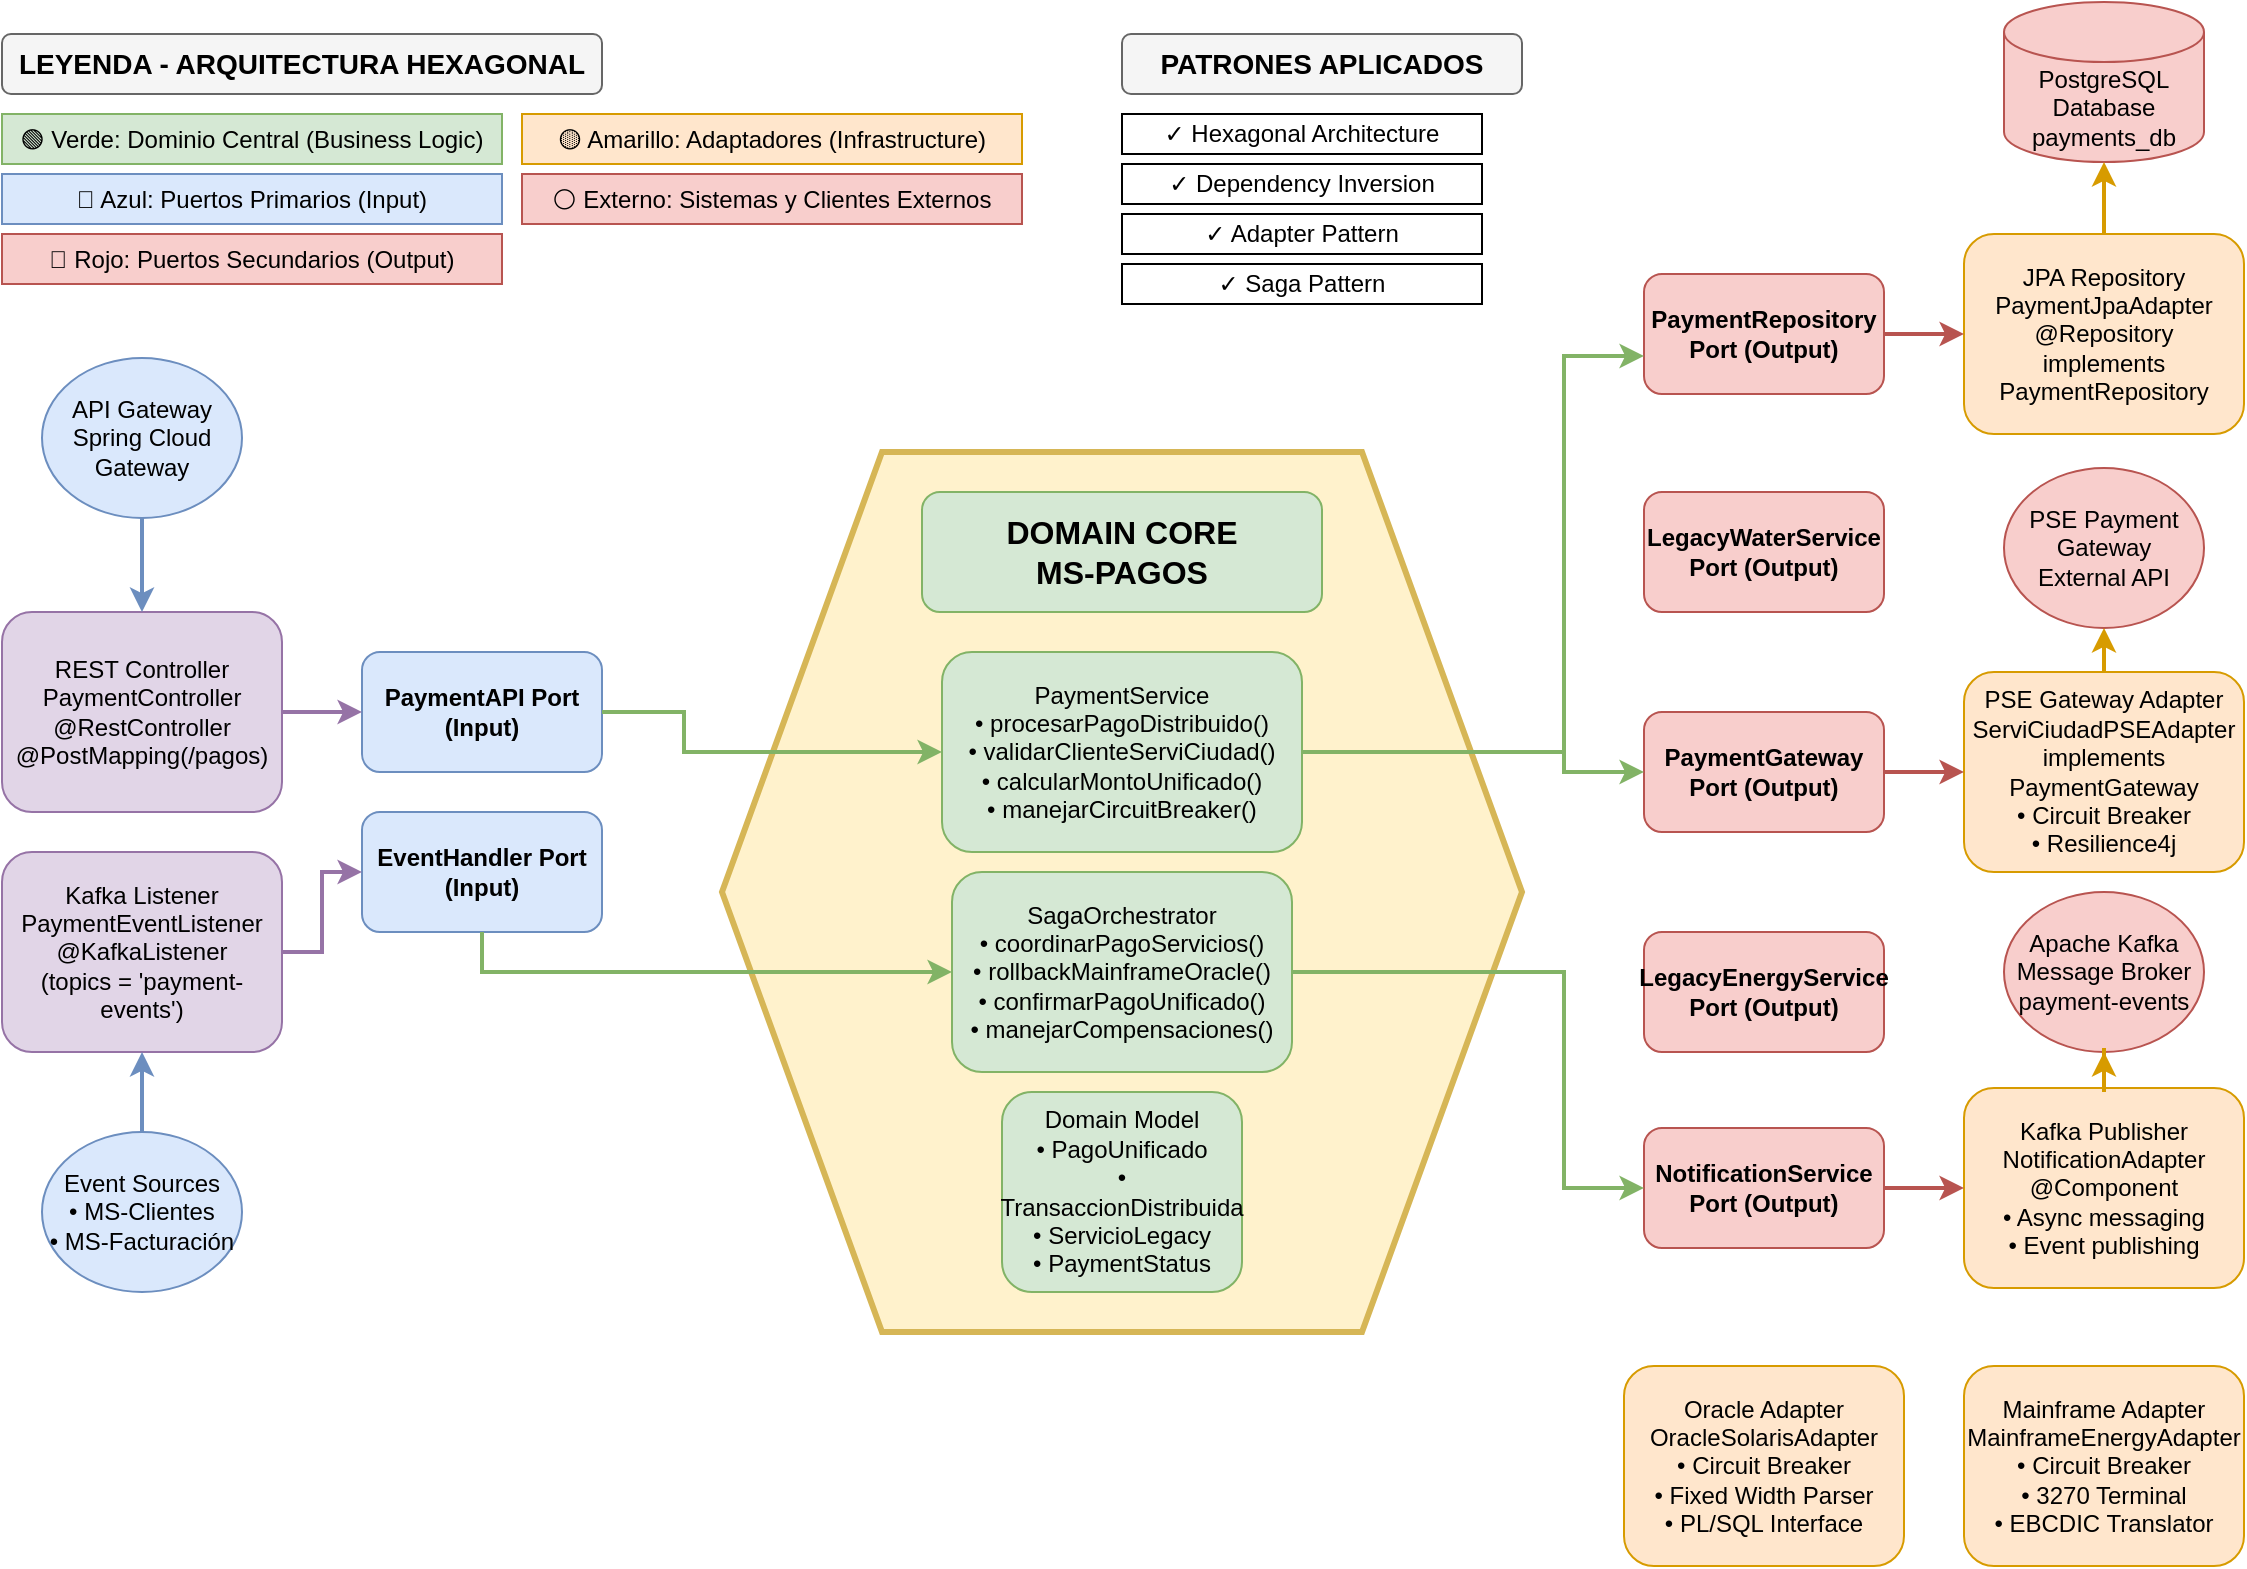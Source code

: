 <mxfile version="28.0.6">
  <diagram name="Arquitectura Hexagonal - MS Pagos" id="n73HJ-y4BJk0kBj2-iCW">
    <mxGraphModel dx="1603" dy="889" grid="1" gridSize="10" guides="1" tooltips="1" connect="1" arrows="1" fold="1" page="1" pageScale="1" pageWidth="1169" pageHeight="827" math="0" shadow="0">
      <root>
        <mxCell id="0" />
        <mxCell id="1" parent="0" />
        <mxCell id="b96lccf1VjKM-lZpHiOj-1" value="" style="shape=hexagon;perimeter=hexagonPerimeter2;whiteSpace=wrap;html=1;fixedSize=1;size=80;fillColor=#fff2cc;strokeColor=#d6b656;strokeWidth=3;" vertex="1" parent="1">
          <mxGeometry x="379" y="236" width="400" height="440" as="geometry" />
        </mxCell>
        <mxCell id="b96lccf1VjKM-lZpHiOj-2" value="DOMAIN CORE&#xa;MS-PAGOS" style="rounded=1;whiteSpace=wrap;html=1;fillColor=#d5e8d4;strokeColor=#82b366;fontSize=16;fontStyle=1;" vertex="1" parent="1">
          <mxGeometry x="479" y="256" width="200" height="60" as="geometry" />
        </mxCell>
        <mxCell id="b96lccf1VjKM-lZpHiOj-3" value="PaymentService&#xa;• procesarPagoDistribuido()&#xa;• validarClienteServiCiudad()&#xa;• calcularMontoUnificado()&#xa;• manejarCircuitBreaker()" style="rounded=1;whiteSpace=wrap;html=1;fillColor=#d5e8d4;strokeColor=#82b366;" vertex="1" parent="1">
          <mxGeometry x="489" y="336" width="180" height="100" as="geometry" />
        </mxCell>
        <mxCell id="b96lccf1VjKM-lZpHiOj-4" value="SagaOrchestrator&#xa;• coordinarPagoServicios()&#xa;• rollbackMainframeOracle()&#xa;• confirmarPagoUnificado()&#xa;• manejarCompensaciones()" style="rounded=1;whiteSpace=wrap;html=1;fillColor=#d5e8d4;strokeColor=#82b366;" vertex="1" parent="1">
          <mxGeometry x="494" y="446" width="170" height="100" as="geometry" />
        </mxCell>
        <mxCell id="b96lccf1VjKM-lZpHiOj-5" value="Domain Model&#xa;• PagoUnificado&#xa;• TransaccionDistribuida&#xa;• ServicioLegacy&#xa;• PaymentStatus" style="rounded=1;whiteSpace=wrap;html=1;fillColor=#d5e8d4;strokeColor=#82b366;" vertex="1" parent="1">
          <mxGeometry x="519" y="556" width="120" height="100" as="geometry" />
        </mxCell>
        <mxCell id="b96lccf1VjKM-lZpHiOj-6" value="PaymentAPI Port&#xa;(Input)" style="rounded=1;whiteSpace=wrap;html=1;fillColor=#dae8fc;strokeColor=#6c8ebf;fontStyle=1;" vertex="1" parent="1">
          <mxGeometry x="199" y="336" width="120" height="60" as="geometry" />
        </mxCell>
        <mxCell id="b96lccf1VjKM-lZpHiOj-7" value="EventHandler Port&#xa;(Input)" style="rounded=1;whiteSpace=wrap;html=1;fillColor=#dae8fc;strokeColor=#6c8ebf;fontStyle=1;" vertex="1" parent="1">
          <mxGeometry x="199" y="416" width="120" height="60" as="geometry" />
        </mxCell>
        <mxCell id="b96lccf1VjKM-lZpHiOj-8" value="PaymentRepository&#xa;Port (Output)" style="rounded=1;whiteSpace=wrap;html=1;fillColor=#f8cecc;strokeColor=#b85450;fontStyle=1;" vertex="1" parent="1">
          <mxGeometry x="840" y="147" width="120" height="60" as="geometry" />
        </mxCell>
        <mxCell id="b96lccf1VjKM-lZpHiOj-9" value="PaymentGateway&#xa;Port (Output)" style="rounded=1;whiteSpace=wrap;html=1;fillColor=#f8cecc;strokeColor=#b85450;fontStyle=1;" vertex="1" parent="1">
          <mxGeometry x="840" y="366" width="120" height="60" as="geometry" />
        </mxCell>
        <mxCell id="b96lccf1VjKM-lZpHiOj-10" value="NotificationService&#xa;Port (Output)" style="rounded=1;whiteSpace=wrap;html=1;fillColor=#f8cecc;strokeColor=#b85450;fontStyle=1;" vertex="1" parent="1">
          <mxGeometry x="840" y="574" width="120" height="60" as="geometry" />
        </mxCell>
        <mxCell id="b96lccf1VjKM-lZpHiOj-11" value="LegacyEnergyService&#xa;Port (Output)" style="rounded=1;whiteSpace=wrap;html=1;fillColor=#f8cecc;strokeColor=#b85450;fontStyle=1;" vertex="1" parent="1">
          <mxGeometry x="840" y="476" width="120" height="60" as="geometry" />
        </mxCell>
        <mxCell id="b96lccf1VjKM-lZpHiOj-12" value="LegacyWaterService&#xa;Port (Output)" style="rounded=1;whiteSpace=wrap;html=1;fillColor=#f8cecc;strokeColor=#b85450;fontStyle=1;" vertex="1" parent="1">
          <mxGeometry x="840" y="256" width="120" height="60" as="geometry" />
        </mxCell>
        <mxCell id="b96lccf1VjKM-lZpHiOj-13" value="REST Controller&#xa;PaymentController&#xa;@RestController&#xa;@PostMapping(/pagos)" style="rounded=1;whiteSpace=wrap;html=1;fillColor=#e1d5e7;strokeColor=#9673a6;" vertex="1" parent="1">
          <mxGeometry x="19" y="316" width="140" height="100" as="geometry" />
        </mxCell>
        <mxCell id="b96lccf1VjKM-lZpHiOj-14" value="Kafka Listener&#xa;PaymentEventListener&#xa;@KafkaListener&#xa;(topics = &#39;payment-events&#39;)" style="rounded=1;whiteSpace=wrap;html=1;fillColor=#e1d5e7;strokeColor=#9673a6;" vertex="1" parent="1">
          <mxGeometry x="19" y="436" width="140" height="100" as="geometry" />
        </mxCell>
        <mxCell id="b96lccf1VjKM-lZpHiOj-15" value="JPA Repository&#xa;PaymentJpaAdapter&#xa;@Repository&#xa;implements PaymentRepository" style="rounded=1;whiteSpace=wrap;html=1;fillColor=#ffe6cc;strokeColor=#d79b00;" vertex="1" parent="1">
          <mxGeometry x="1000" y="127" width="140" height="100" as="geometry" />
        </mxCell>
        <mxCell id="b96lccf1VjKM-lZpHiOj-16" value="PSE Gateway Adapter&#xa;ServiCiudadPSEAdapter&#xa;implements PaymentGateway&#xa;• Circuit Breaker&#xa;• Resilience4j" style="rounded=1;whiteSpace=wrap;html=1;fillColor=#ffe6cc;strokeColor=#d79b00;" vertex="1" parent="1">
          <mxGeometry x="1000" y="346" width="140" height="100" as="geometry" />
        </mxCell>
        <mxCell id="b96lccf1VjKM-lZpHiOj-17" value="Kafka Publisher&#xa;NotificationAdapter&#xa;@Component&#xa;• Async messaging&#xa;• Event publishing" style="rounded=1;whiteSpace=wrap;html=1;fillColor=#ffe6cc;strokeColor=#d79b00;" vertex="1" parent="1">
          <mxGeometry x="1000" y="554" width="140" height="100" as="geometry" />
        </mxCell>
        <mxCell id="b96lccf1VjKM-lZpHiOj-18" value="Mainframe Adapter&#xa;MainframeEnergyAdapter&#xa;• Circuit Breaker&#xa;• 3270 Terminal&#xa;• EBCDIC Translator" style="rounded=1;whiteSpace=wrap;html=1;fillColor=#ffe6cc;strokeColor=#d79b00;" vertex="1" parent="1">
          <mxGeometry x="1000" y="693" width="140" height="100" as="geometry" />
        </mxCell>
        <mxCell id="b96lccf1VjKM-lZpHiOj-19" value="Oracle Adapter&#xa;OracleSolarisAdapter&#xa;• Circuit Breaker&#xa;• Fixed Width Parser&#xa;• PL/SQL Interface" style="rounded=1;whiteSpace=wrap;html=1;fillColor=#ffe6cc;strokeColor=#d79b00;" vertex="1" parent="1">
          <mxGeometry x="830" y="693" width="140" height="100" as="geometry" />
        </mxCell>
        <mxCell id="b96lccf1VjKM-lZpHiOj-20" value="PostgreSQL&#xa;Database&#xa;payments_db" style="shape=cylinder3;whiteSpace=wrap;html=1;boundedLbl=1;backgroundOutline=1;size=15;fillColor=#f8cecc;strokeColor=#b85450;" vertex="1" parent="1">
          <mxGeometry x="1020" y="11" width="100" height="80" as="geometry" />
        </mxCell>
        <mxCell id="b96lccf1VjKM-lZpHiOj-21" value="PSE Payment&#xa;Gateway&#xa;External API" style="ellipse;whiteSpace=wrap;html=1;fillColor=#f8cecc;strokeColor=#b85450;" vertex="1" parent="1">
          <mxGeometry x="1020" y="244" width="100" height="80" as="geometry" />
        </mxCell>
        <mxCell id="b96lccf1VjKM-lZpHiOj-22" value="Apache Kafka&#xa;Message Broker&#xa;payment-events" style="ellipse;whiteSpace=wrap;html=1;fillColor=#f8cecc;strokeColor=#b85450;" vertex="1" parent="1">
          <mxGeometry x="1020" y="456" width="100" height="80" as="geometry" />
        </mxCell>
        <mxCell id="b96lccf1VjKM-lZpHiOj-23" value="API Gateway&#xa;Spring Cloud&#xa;Gateway" style="ellipse;whiteSpace=wrap;html=1;fillColor=#dae8fc;strokeColor=#6c8ebf;" vertex="1" parent="1">
          <mxGeometry x="39" y="189" width="100" height="80" as="geometry" />
        </mxCell>
        <mxCell id="b96lccf1VjKM-lZpHiOj-24" value="Event Sources&#xa;• MS-Clientes&#xa;• MS-Facturación" style="ellipse;whiteSpace=wrap;html=1;fillColor=#dae8fc;strokeColor=#6c8ebf;" vertex="1" parent="1">
          <mxGeometry x="39" y="576" width="100" height="80" as="geometry" />
        </mxCell>
        <mxCell id="b96lccf1VjKM-lZpHiOj-25" style="edgeStyle=orthogonalEdgeStyle;rounded=0;orthogonalLoop=1;jettySize=auto;html=1;strokeWidth=2;strokeColor=#6c8ebf;" edge="1" parent="1" source="b96lccf1VjKM-lZpHiOj-23" target="b96lccf1VjKM-lZpHiOj-13">
          <mxGeometry relative="1" as="geometry" />
        </mxCell>
        <mxCell id="b96lccf1VjKM-lZpHiOj-26" style="edgeStyle=orthogonalEdgeStyle;rounded=0;orthogonalLoop=1;jettySize=auto;html=1;strokeWidth=2;strokeColor=#9673a6;" edge="1" parent="1" source="b96lccf1VjKM-lZpHiOj-13" target="b96lccf1VjKM-lZpHiOj-6">
          <mxGeometry relative="1" as="geometry" />
        </mxCell>
        <mxCell id="b96lccf1VjKM-lZpHiOj-27" style="edgeStyle=orthogonalEdgeStyle;rounded=0;orthogonalLoop=1;jettySize=auto;html=1;strokeWidth=2;strokeColor=#82b366;" edge="1" parent="1" source="b96lccf1VjKM-lZpHiOj-6" target="b96lccf1VjKM-lZpHiOj-3">
          <mxGeometry relative="1" as="geometry">
            <Array as="points">
              <mxPoint x="360" y="366" />
              <mxPoint x="360" y="386" />
            </Array>
          </mxGeometry>
        </mxCell>
        <mxCell id="b96lccf1VjKM-lZpHiOj-28" style="edgeStyle=orthogonalEdgeStyle;rounded=0;orthogonalLoop=1;jettySize=auto;html=1;strokeWidth=2;strokeColor=#6c8ebf;" edge="1" parent="1" source="b96lccf1VjKM-lZpHiOj-24" target="b96lccf1VjKM-lZpHiOj-14">
          <mxGeometry relative="1" as="geometry" />
        </mxCell>
        <mxCell id="b96lccf1VjKM-lZpHiOj-29" style="edgeStyle=orthogonalEdgeStyle;rounded=0;orthogonalLoop=1;jettySize=auto;html=1;strokeWidth=2;strokeColor=#9673a6;" edge="1" parent="1" source="b96lccf1VjKM-lZpHiOj-14" target="b96lccf1VjKM-lZpHiOj-7">
          <mxGeometry relative="1" as="geometry" />
        </mxCell>
        <mxCell id="b96lccf1VjKM-lZpHiOj-30" style="edgeStyle=orthogonalEdgeStyle;rounded=0;orthogonalLoop=1;jettySize=auto;html=1;strokeWidth=2;strokeColor=#82b366;" edge="1" parent="1" source="b96lccf1VjKM-lZpHiOj-7" target="b96lccf1VjKM-lZpHiOj-4">
          <mxGeometry relative="1" as="geometry">
            <Array as="points">
              <mxPoint x="259" y="496" />
            </Array>
          </mxGeometry>
        </mxCell>
        <mxCell id="b96lccf1VjKM-lZpHiOj-31" style="edgeStyle=orthogonalEdgeStyle;rounded=0;orthogonalLoop=1;jettySize=auto;html=1;strokeWidth=2;strokeColor=#82b366;" edge="1" parent="1" source="b96lccf1VjKM-lZpHiOj-3" target="b96lccf1VjKM-lZpHiOj-8">
          <mxGeometry relative="1" as="geometry">
            <Array as="points">
              <mxPoint x="800" y="386" />
              <mxPoint x="800" y="188" />
            </Array>
          </mxGeometry>
        </mxCell>
        <mxCell id="b96lccf1VjKM-lZpHiOj-32" style="edgeStyle=orthogonalEdgeStyle;rounded=0;orthogonalLoop=1;jettySize=auto;html=1;strokeWidth=2;strokeColor=#b85450;" edge="1" parent="1" source="b96lccf1VjKM-lZpHiOj-8" target="b96lccf1VjKM-lZpHiOj-15">
          <mxGeometry relative="1" as="geometry" />
        </mxCell>
        <mxCell id="b96lccf1VjKM-lZpHiOj-33" style="edgeStyle=orthogonalEdgeStyle;rounded=0;orthogonalLoop=1;jettySize=auto;html=1;strokeWidth=2;strokeColor=#d79b00;" edge="1" parent="1" source="b96lccf1VjKM-lZpHiOj-15" target="b96lccf1VjKM-lZpHiOj-20">
          <mxGeometry relative="1" as="geometry" />
        </mxCell>
        <mxCell id="b96lccf1VjKM-lZpHiOj-34" style="edgeStyle=orthogonalEdgeStyle;rounded=0;orthogonalLoop=1;jettySize=auto;html=1;strokeWidth=2;strokeColor=#82b366;entryX=0;entryY=0.5;entryDx=0;entryDy=0;" edge="1" parent="1" source="b96lccf1VjKM-lZpHiOj-3" target="b96lccf1VjKM-lZpHiOj-9">
          <mxGeometry relative="1" as="geometry">
            <mxPoint x="800" y="450" as="targetPoint" />
            <Array as="points">
              <mxPoint x="800" y="386" />
              <mxPoint x="800" y="396" />
            </Array>
          </mxGeometry>
        </mxCell>
        <mxCell id="b96lccf1VjKM-lZpHiOj-35" style="edgeStyle=orthogonalEdgeStyle;rounded=0;orthogonalLoop=1;jettySize=auto;html=1;strokeWidth=2;strokeColor=#b85450;" edge="1" parent="1" source="b96lccf1VjKM-lZpHiOj-9" target="b96lccf1VjKM-lZpHiOj-16">
          <mxGeometry relative="1" as="geometry" />
        </mxCell>
        <mxCell id="b96lccf1VjKM-lZpHiOj-36" style="edgeStyle=orthogonalEdgeStyle;rounded=0;orthogonalLoop=1;jettySize=auto;html=1;strokeWidth=2;strokeColor=#d79b00;" edge="1" parent="1" source="b96lccf1VjKM-lZpHiOj-16" target="b96lccf1VjKM-lZpHiOj-21">
          <mxGeometry relative="1" as="geometry" />
        </mxCell>
        <mxCell id="b96lccf1VjKM-lZpHiOj-37" style="edgeStyle=orthogonalEdgeStyle;rounded=0;orthogonalLoop=1;jettySize=auto;html=1;strokeWidth=2;strokeColor=#82b366;entryX=0;entryY=0.5;entryDx=0;entryDy=0;" edge="1" parent="1" source="b96lccf1VjKM-lZpHiOj-4" target="b96lccf1VjKM-lZpHiOj-10">
          <mxGeometry relative="1" as="geometry">
            <Array as="points">
              <mxPoint x="800" y="496" />
              <mxPoint x="800" y="604" />
            </Array>
          </mxGeometry>
        </mxCell>
        <mxCell id="b96lccf1VjKM-lZpHiOj-38" style="edgeStyle=orthogonalEdgeStyle;rounded=0;orthogonalLoop=1;jettySize=auto;html=1;strokeWidth=2;strokeColor=#b85450;entryX=0;entryY=0.5;entryDx=0;entryDy=0;" edge="1" parent="1" source="b96lccf1VjKM-lZpHiOj-10" target="b96lccf1VjKM-lZpHiOj-17">
          <mxGeometry relative="1" as="geometry">
            <mxPoint x="1000" y="606" as="targetPoint" />
          </mxGeometry>
        </mxCell>
        <mxCell id="b96lccf1VjKM-lZpHiOj-39" style="edgeStyle=orthogonalEdgeStyle;rounded=0;orthogonalLoop=1;jettySize=auto;html=1;strokeWidth=2;strokeColor=#d79b00;exitX=0.5;exitY=0;exitDx=0;exitDy=0;" edge="1" parent="1" source="b96lccf1VjKM-lZpHiOj-17" target="b96lccf1VjKM-lZpHiOj-22">
          <mxGeometry relative="1" as="geometry">
            <mxPoint x="1070" y="556" as="sourcePoint" />
          </mxGeometry>
        </mxCell>
        <mxCell id="b96lccf1VjKM-lZpHiOj-40" value="LEYENDA - ARQUITECTURA HEXAGONAL" style="rounded=1;whiteSpace=wrap;html=1;fillColor=#f5f5f5;strokeColor=#666666;fontSize=14;fontStyle=1;" vertex="1" parent="1">
          <mxGeometry x="19" y="27" width="300" height="30" as="geometry" />
        </mxCell>
        <mxCell id="b96lccf1VjKM-lZpHiOj-41" value="🟢 Verde: Dominio Central (Business Logic)" style="rounded=0;whiteSpace=wrap;html=1;fillColor=#d5e8d4;strokeColor=#82b366;" vertex="1" parent="1">
          <mxGeometry x="19" y="67" width="250" height="25" as="geometry" />
        </mxCell>
        <mxCell id="b96lccf1VjKM-lZpHiOj-42" value="🔵 Azul: Puertos Primarios (Input)" style="rounded=0;whiteSpace=wrap;html=1;fillColor=#dae8fc;strokeColor=#6c8ebf;" vertex="1" parent="1">
          <mxGeometry x="19" y="97" width="250" height="25" as="geometry" />
        </mxCell>
        <mxCell id="b96lccf1VjKM-lZpHiOj-43" value="🔴 Rojo: Puertos Secundarios (Output)" style="rounded=0;whiteSpace=wrap;html=1;fillColor=#f8cecc;strokeColor=#b85450;" vertex="1" parent="1">
          <mxGeometry x="19" y="127" width="250" height="25" as="geometry" />
        </mxCell>
        <mxCell id="b96lccf1VjKM-lZpHiOj-44" value="🟡 Amarillo: Adaptadores (Infrastructure)" style="rounded=0;whiteSpace=wrap;html=1;fillColor=#ffe6cc;strokeColor=#d79b00;" vertex="1" parent="1">
          <mxGeometry x="279" y="67" width="250" height="25" as="geometry" />
        </mxCell>
        <mxCell id="b96lccf1VjKM-lZpHiOj-45" value="⚪ Externo: Sistemas y Clientes Externos" style="rounded=0;whiteSpace=wrap;html=1;fillColor=#f8cecc;strokeColor=#b85450;" vertex="1" parent="1">
          <mxGeometry x="279" y="97" width="250" height="25" as="geometry" />
        </mxCell>
        <mxCell id="b96lccf1VjKM-lZpHiOj-46" value="PATRONES APLICADOS" style="rounded=1;whiteSpace=wrap;html=1;fillColor=#f5f5f5;strokeColor=#666666;fontSize=14;fontStyle=1;" vertex="1" parent="1">
          <mxGeometry x="579" y="27" width="200" height="30" as="geometry" />
        </mxCell>
        <mxCell id="b96lccf1VjKM-lZpHiOj-47" value="✓ Hexagonal Architecture" style="rounded=0;whiteSpace=wrap;html=1;" vertex="1" parent="1">
          <mxGeometry x="579" y="67" width="180" height="20" as="geometry" />
        </mxCell>
        <mxCell id="b96lccf1VjKM-lZpHiOj-48" value="✓ Dependency Inversion" style="rounded=0;whiteSpace=wrap;html=1;" vertex="1" parent="1">
          <mxGeometry x="579" y="92" width="180" height="20" as="geometry" />
        </mxCell>
        <mxCell id="b96lccf1VjKM-lZpHiOj-49" value="✓ Adapter Pattern" style="rounded=0;whiteSpace=wrap;html=1;" vertex="1" parent="1">
          <mxGeometry x="579" y="117" width="180" height="20" as="geometry" />
        </mxCell>
        <mxCell id="b96lccf1VjKM-lZpHiOj-50" value="✓ Saga Pattern" style="rounded=0;whiteSpace=wrap;html=1;" vertex="1" parent="1">
          <mxGeometry x="579" y="142" width="180" height="20" as="geometry" />
        </mxCell>
      </root>
    </mxGraphModel>
  </diagram>
</mxfile>

